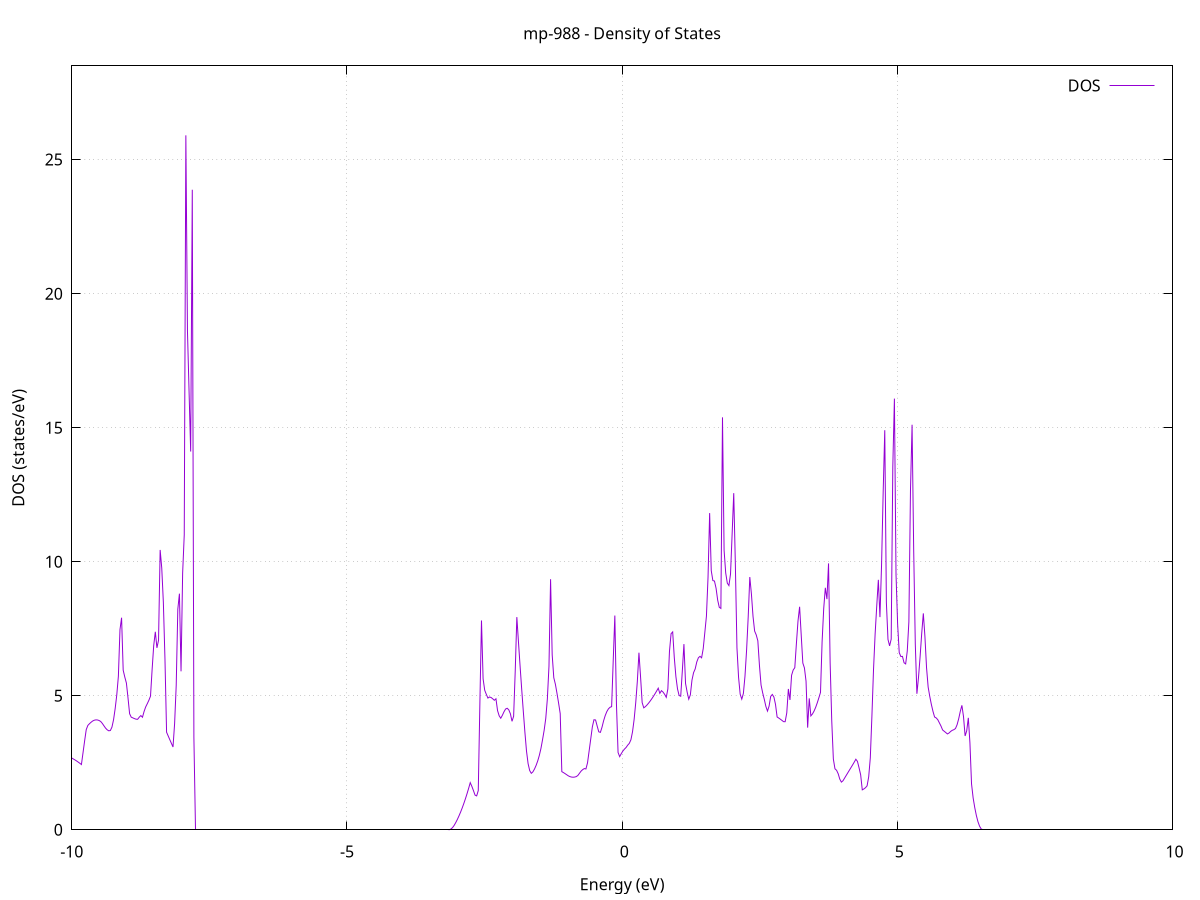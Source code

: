 set title 'mp-988 - Density of States'
set xlabel 'Energy (eV)'
set ylabel 'DOS (states/eV)'
set grid
set xrange [-10:10]
set yrange [0:28.497]
set xzeroaxis lt -1
set terminal png size 800,600
set output 'mp-988_dos_gnuplot.png'
plot '-' using 1:2 with lines title 'DOS'
-14.175000 0.000000
-14.145800 0.000000
-14.116600 0.000000
-14.087500 0.000000
-14.058300 0.000000
-14.029100 0.000000
-13.999900 0.000000
-13.970700 0.000000
-13.941500 0.000000
-13.912300 0.000000
-13.883100 0.000000
-13.853900 0.000000
-13.824700 0.000000
-13.795500 0.000000
-13.766300 0.000000
-13.737100 0.000000
-13.707900 0.000000
-13.678700 0.000000
-13.649500 0.000000
-13.620300 0.000000
-13.591200 0.000000
-13.562000 0.000000
-13.532800 0.000000
-13.503600 0.000000
-13.474400 0.000000
-13.445200 0.000000
-13.416000 0.000000
-13.386800 0.000000
-13.357600 0.000000
-13.328400 0.000000
-13.299200 0.000000
-13.270000 0.000000
-13.240800 0.000000
-13.211600 0.000000
-13.182400 0.000000
-13.153200 0.000000
-13.124000 0.000000
-13.094900 0.000000
-13.065700 0.000000
-13.036500 0.000000
-13.007300 0.000000
-12.978100 0.000000
-12.948900 0.000000
-12.919700 0.000000
-12.890500 0.000000
-12.861300 0.000000
-12.832100 0.000000
-12.802900 0.000000
-12.773700 0.000000
-12.744500 0.000000
-12.715300 0.000000
-12.686100 0.000000
-12.656900 0.000000
-12.627700 0.000000
-12.598600 0.000000
-12.569400 0.000000
-12.540200 0.000000
-12.511000 0.000000
-12.481800 0.000000
-12.452600 0.000000
-12.423400 0.000000
-12.394200 0.000000
-12.365000 0.000000
-12.335800 0.000000
-12.306600 0.000000
-12.277400 0.000000
-12.248200 0.000000
-12.219000 0.000000
-12.189800 0.000000
-12.160600 0.000000
-12.131400 0.000000
-12.102300 0.000000
-12.073100 0.000000
-12.043900 0.000000
-12.014700 0.000000
-11.985500 0.000000
-11.956300 0.000000
-11.927100 0.000000
-11.897900 0.000000
-11.868700 0.000000
-11.839500 0.000000
-11.810300 0.000000
-11.781100 0.000000
-11.751900 0.000000
-11.722700 0.000000
-11.693500 0.000000
-11.664300 0.000000
-11.635100 0.000000
-11.606000 0.000000
-11.576800 0.000000
-11.547600 0.000000
-11.518400 0.000100
-11.489200 0.021400
-11.460000 0.078700
-11.430800 0.172000
-11.401600 0.301200
-11.372400 0.454100
-11.343200 0.620100
-11.314000 0.799100
-11.284800 0.997700
-11.255600 1.208600
-11.226400 1.370400
-11.197200 1.483000
-11.168000 1.542100
-11.138800 1.556000
-11.109700 1.560900
-11.080500 1.556800
-11.051300 1.543500
-11.022100 1.518100
-10.992900 1.478900
-10.963700 1.425900
-10.934500 1.359100
-10.905300 1.278600
-10.876100 1.195100
-10.846900 1.170400
-10.817700 1.218500
-10.788500 1.338000
-10.759300 1.514500
-10.730100 1.715900
-10.700900 1.942400
-10.671700 2.206600
-10.642500 2.510600
-10.613400 2.754800
-10.584200 2.704800
-10.555000 2.621400
-10.525800 2.503400
-10.496600 2.468700
-10.467400 2.571000
-10.438200 2.675900
-10.409000 2.776500
-10.379800 2.872500
-10.350600 2.963800
-10.321400 3.050400
-10.292200 3.129500
-10.263000 3.202900
-10.233800 3.274400
-10.204600 3.514100
-10.175400 3.673200
-10.146200 3.716400
-10.117100 3.602300
-10.087900 3.253000
-10.058700 2.968600
-10.029500 2.776700
-10.000300 2.677200
-9.971100 2.640700
-9.941900 2.605000
-9.912700 2.566400
-9.883500 2.525000
-9.854300 2.480700
-9.825100 2.433500
-9.795900 2.874700
-9.766700 3.317200
-9.737500 3.736100
-9.708300 3.892500
-9.679100 3.955800
-9.649900 4.011300
-9.620800 4.057400
-9.591600 4.087000
-9.562400 4.100000
-9.533200 4.096500
-9.504000 4.076400
-9.474800 4.039800
-9.445600 3.968600
-9.416400 3.880400
-9.387200 3.795000
-9.358000 3.731100
-9.328800 3.692000
-9.299600 3.701700
-9.270400 3.829000
-9.241200 4.105000
-9.212000 4.519800
-9.182800 5.028900
-9.153600 5.724300
-9.124500 7.468200
-9.095300 7.911000
-9.066100 5.954100
-9.036900 5.696300
-9.007700 5.472700
-8.978500 4.915900
-8.949300 4.328700
-8.920100 4.201300
-8.890900 4.174300
-8.861700 4.147200
-8.832500 4.125500
-8.803300 4.121800
-8.774100 4.201200
-8.744900 4.260300
-8.715700 4.198300
-8.686500 4.412700
-8.657300 4.582600
-8.628200 4.703900
-8.599000 4.832700
-8.569800 4.985500
-8.540600 5.974400
-8.511400 6.876600
-8.482200 7.385200
-8.453000 6.785900
-8.423800 7.069600
-8.394600 10.439400
-8.365400 9.762800
-8.336200 8.482000
-8.307000 6.366000
-8.277800 3.639900
-8.248600 3.500500
-8.219400 3.362000
-8.190200 3.224500
-8.161000 3.087900
-8.131900 3.957500
-8.102700 5.386900
-8.073500 8.231300
-8.044300 8.808200
-8.015100 5.911500
-7.985900 9.575600
-7.956700 11.000600
-7.927500 25.906400
-7.898300 18.607200
-7.869100 16.346000
-7.839900 14.110400
-7.810700 23.877300
-7.781500 3.450900
-7.752300 0.000000
-7.723100 0.000000
-7.693900 0.000000
-7.664700 0.000000
-7.635600 0.000000
-7.606400 0.000000
-7.577200 0.000000
-7.548000 0.000000
-7.518800 0.000000
-7.489600 0.000000
-7.460400 0.000000
-7.431200 0.000000
-7.402000 0.000000
-7.372800 0.000000
-7.343600 0.000000
-7.314400 0.000000
-7.285200 0.000000
-7.256000 0.000000
-7.226800 0.000000
-7.197600 0.000000
-7.168400 0.000000
-7.139300 0.000000
-7.110100 0.000000
-7.080900 0.000000
-7.051700 0.000000
-7.022500 0.000000
-6.993300 0.000000
-6.964100 0.000000
-6.934900 0.000000
-6.905700 0.000000
-6.876500 0.000000
-6.847300 0.000000
-6.818100 0.000000
-6.788900 0.000000
-6.759700 0.000000
-6.730500 0.000000
-6.701300 0.000000
-6.672100 0.000000
-6.643000 0.000000
-6.613800 0.000000
-6.584600 0.000000
-6.555400 0.000000
-6.526200 0.000000
-6.497000 0.000000
-6.467800 0.000000
-6.438600 0.000000
-6.409400 0.000000
-6.380200 0.000000
-6.351000 0.000000
-6.321800 0.000000
-6.292600 0.000000
-6.263400 0.000000
-6.234200 0.000000
-6.205000 0.000000
-6.175800 0.000000
-6.146700 0.000000
-6.117500 0.000000
-6.088300 0.000000
-6.059100 0.000000
-6.029900 0.000000
-6.000700 0.000000
-5.971500 0.000000
-5.942300 0.000000
-5.913100 0.000000
-5.883900 0.000000
-5.854700 0.000000
-5.825500 0.000000
-5.796300 0.000000
-5.767100 0.000000
-5.737900 0.000000
-5.708700 0.000000
-5.679500 0.000000
-5.650400 0.000000
-5.621200 0.000000
-5.592000 0.000000
-5.562800 0.000000
-5.533600 0.000000
-5.504400 0.000000
-5.475200 0.000000
-5.446000 0.000000
-5.416800 0.000000
-5.387600 0.000000
-5.358400 0.000000
-5.329200 0.000000
-5.300000 0.000000
-5.270800 0.000000
-5.241600 0.000000
-5.212400 0.000000
-5.183200 0.000000
-5.154100 0.000000
-5.124900 0.000000
-5.095700 0.000000
-5.066500 0.000000
-5.037300 0.000000
-5.008100 0.000000
-4.978900 0.000000
-4.949700 0.000000
-4.920500 0.000000
-4.891300 0.000000
-4.862100 0.000000
-4.832900 0.000000
-4.803700 0.000000
-4.774500 0.000000
-4.745300 0.000000
-4.716100 0.000000
-4.686900 0.000000
-4.657800 0.000000
-4.628600 0.000000
-4.599400 0.000000
-4.570200 0.000000
-4.541000 0.000000
-4.511800 0.000000
-4.482600 0.000000
-4.453400 0.000000
-4.424200 0.000000
-4.395000 0.000000
-4.365800 0.000000
-4.336600 0.000000
-4.307400 0.000000
-4.278200 0.000000
-4.249000 0.000000
-4.219800 0.000000
-4.190600 0.000000
-4.161500 0.000000
-4.132300 0.000000
-4.103100 0.000000
-4.073900 0.000000
-4.044700 0.000000
-4.015500 0.000000
-3.986300 0.000000
-3.957100 0.000000
-3.927900 0.000000
-3.898700 0.000000
-3.869500 0.000000
-3.840300 0.000000
-3.811100 0.000000
-3.781900 0.000000
-3.752700 0.000000
-3.723500 0.000000
-3.694300 0.000000
-3.665200 0.000000
-3.636000 0.000000
-3.606800 0.000000
-3.577600 0.000000
-3.548400 0.000000
-3.519200 0.000000
-3.490000 0.000000
-3.460800 0.000000
-3.431600 0.000000
-3.402400 0.000000
-3.373200 0.000000
-3.344000 0.000000
-3.314800 0.000000
-3.285600 0.000000
-3.256400 0.000000
-3.227200 0.000000
-3.198000 0.000000
-3.168900 0.000000
-3.139700 0.002400
-3.110500 0.028100
-3.081300 0.082100
-3.052100 0.164500
-3.022900 0.270500
-2.993700 0.388800
-2.964500 0.518900
-2.935300 0.660600
-2.906100 0.814200
-2.876900 0.979400
-2.847700 1.156500
-2.818500 1.345200
-2.789300 1.545800
-2.760100 1.758000
-2.730900 1.620900
-2.701700 1.460900
-2.672600 1.292300
-2.643400 1.263900
-2.614200 1.463600
-2.585000 4.711700
-2.555800 7.807500
-2.526600 5.635200
-2.497400 5.206900
-2.468200 5.052800
-2.439000 4.913900
-2.409800 4.953500
-2.380600 4.933800
-2.351400 4.885500
-2.322200 4.831100
-2.293000 4.886400
-2.263800 4.445700
-2.234600 4.252300
-2.205400 4.160700
-2.176300 4.270800
-2.147100 4.400700
-2.117900 4.505000
-2.088700 4.533100
-2.059500 4.473600
-2.030300 4.326600
-2.001100 4.046500
-1.971900 4.232900
-1.942700 5.918900
-1.913500 7.934100
-1.884300 7.018500
-1.855100 6.125600
-1.825900 5.264000
-1.796700 4.439700
-1.767500 3.652700
-1.738300 2.944500
-1.709100 2.469800
-1.680000 2.209000
-1.650800 2.106000
-1.621600 2.160700
-1.592400 2.266500
-1.563200 2.402400
-1.534000 2.568600
-1.504800 2.774800
-1.475600 3.031800
-1.446400 3.358800
-1.417200 3.710900
-1.388000 4.152400
-1.358800 4.884400
-1.329600 6.099100
-1.300400 9.347000
-1.271200 6.529000
-1.242000 5.672100
-1.212800 5.427700
-1.183700 5.087400
-1.154500 4.723100
-1.125300 4.333500
-1.096100 2.168700
-1.066900 2.133900
-1.037700 2.095700
-1.008500 2.054300
-0.979300 2.013600
-0.950100 1.984100
-0.920900 1.966500
-0.891700 1.960600
-0.862500 1.966500
-0.833300 1.983400
-0.804100 2.027300
-0.774900 2.109200
-0.745700 2.189000
-0.716500 2.244400
-0.687400 2.283500
-0.658200 2.269000
-0.629000 2.497700
-0.599800 2.941700
-0.570600 3.388500
-0.541400 3.838200
-0.512200 4.104800
-0.483000 4.095500
-0.453800 3.869200
-0.424600 3.654100
-0.395400 3.633700
-0.366200 3.823500
-0.337000 4.064300
-0.307800 4.259100
-0.278600 4.407700
-0.249400 4.510300
-0.220200 4.569200
-0.191100 4.593200
-0.161900 6.322600
-0.132700 7.992700
-0.103500 4.692000
-0.074300 2.884400
-0.045100 2.729000
-0.015900 2.839800
0.013300 2.936400
0.042500 3.010400
0.071700 3.070300
0.100900 3.156500
0.130100 3.224000
0.159300 3.356600
0.188500 3.653800
0.217700 4.115600
0.246900 4.741900
0.276100 5.540800
0.305200 6.606700
0.334400 5.710900
0.363600 4.745700
0.392800 4.548900
0.422000 4.593200
0.451200 4.654200
0.480400 4.724100
0.509600 4.802800
0.538800 4.888000
0.568000 4.978400
0.597200 5.074100
0.626400 5.175100
0.655600 5.282300
0.684800 5.089400
0.714000 5.189900
0.743200 5.136300
0.772400 5.051900
0.801500 4.940300
0.830700 5.252100
0.859900 6.654000
0.889100 7.315500
0.918300 7.381300
0.947500 6.423400
0.976700 5.715100
1.005900 5.256200
1.035100 5.008700
1.064300 4.982200
1.093500 5.927100
1.122700 6.925900
1.151900 5.459600
1.181100 5.134000
1.210300 4.872200
1.239500 5.035200
1.268700 5.581300
1.297800 5.861200
1.327000 5.999800
1.356200 6.261200
1.385400 6.417600
1.414600 6.470000
1.443800 6.415200
1.473000 6.754900
1.502200 7.356000
1.531400 7.968100
1.560600 9.421000
1.589800 11.813400
1.619000 9.668800
1.648200 9.296800
1.677400 9.278900
1.706600 9.010100
1.735800 8.566700
1.765000 8.298500
1.794100 8.257800
1.823300 15.384800
1.852500 10.424200
1.881700 9.580800
1.910900 9.201200
1.940100 9.109800
1.969300 9.542900
1.998500 11.033000
2.027700 12.558600
2.056900 9.922500
2.086100 6.790000
2.115300 5.689900
2.144500 5.059300
2.173700 4.873300
2.202900 5.086300
2.232100 5.731100
2.261300 6.706500
2.290400 7.935300
2.319600 9.427900
2.348800 8.798400
2.378000 7.961700
2.407200 7.412900
2.436400 7.269200
2.465600 7.050500
2.494800 6.130200
2.524000 5.400200
2.553200 5.109900
2.582400 4.869000
2.611600 4.600600
2.640800 4.427500
2.670000 4.613200
2.699200 4.976900
2.728400 5.048000
2.757600 4.951000
2.786700 4.674400
2.815900 4.207900
2.845100 4.168400
2.874300 4.126100
2.903500 4.081000
2.932700 4.033100
2.961900 4.030900
2.991100 4.359400
3.020300 5.253100
3.049500 4.842300
3.078700 5.764000
3.107900 5.959000
3.137100 6.046100
3.166300 6.950000
3.195500 7.794000
3.224700 8.318500
3.253900 7.260200
3.283000 6.219600
3.312200 6.036800
3.341400 5.543800
3.370600 3.809100
3.399800 4.902200
3.429000 4.248200
3.458200 4.320900
3.487400 4.429100
3.516600 4.568800
3.545800 4.738200
3.575000 4.927200
3.604200 5.125200
3.633400 7.023900
3.662600 8.254100
3.691800 9.026400
3.721000 8.604900
3.750200 9.937500
3.779300 6.228500
3.808500 4.060700
3.837700 2.638600
3.866900 2.275100
3.896100 2.219600
3.925300 2.091300
3.954500 1.890100
3.983700 1.778100
4.012900 1.828900
4.042100 1.928300
4.071300 2.027500
4.100500 2.126400
4.129700 2.225200
4.158900 2.323800
4.188100 2.422200
4.217300 2.524000
4.246500 2.631400
4.275600 2.550100
4.304800 2.310800
4.334000 2.048400
4.363200 1.489000
4.392400 1.523400
4.421600 1.569600
4.450800 1.639400
4.480000 1.978500
4.509200 2.684000
4.538400 4.250100
4.567600 5.981600
4.596800 7.307500
4.626000 8.345800
4.655200 9.323800
4.684400 7.932700
4.713600 9.876600
4.742800 12.578500
4.771900 14.905400
4.801100 8.479700
4.830300 7.101800
4.859500 6.860300
4.888700 7.111900
4.917900 13.536200
4.947100 16.085500
4.976300 9.525800
5.005500 7.672500
5.034700 6.608900
5.063900 6.463000
5.093100 6.468600
5.122300 6.229800
5.151500 6.187100
5.180700 6.667300
5.209900 7.755800
5.239100 12.673300
5.268200 15.108500
5.297400 10.436100
5.326600 6.926500
5.355800 5.073800
5.385000 5.687200
5.414200 6.462900
5.443400 7.331200
5.472600 8.073400
5.501800 7.201600
5.531000 6.046400
5.560200 5.323900
5.589400 4.976300
5.618600 4.674500
5.647800 4.418100
5.677000 4.207300
5.706200 4.173100
5.735400 4.105400
5.764500 3.987200
5.793700 3.868700
5.822900 3.723500
5.852100 3.674600
5.881300 3.625400
5.910500 3.575500
5.939700 3.610100
5.968900 3.668400
5.998100 3.709700
6.027300 3.734000
6.056500 3.775900
6.085700 3.917300
6.114900 4.139700
6.144100 4.417100
6.173300 4.642100
6.202500 4.223900
6.231700 3.499700
6.260800 3.689700
6.290000 4.175900
6.319200 3.245200
6.348400 1.712100
6.377600 1.188800
6.406800 0.829200
6.436000 0.533500
6.465200 0.301700
6.494400 0.133600
6.523600 0.030200
6.552800 0.000000
6.582000 0.000000
6.611200 0.000000
6.640400 0.000000
6.669600 0.000000
6.698800 0.000000
6.728000 0.000000
6.757100 0.000000
6.786300 0.000000
6.815500 0.000000
6.844700 0.000000
6.873900 0.000000
6.903100 0.000000
6.932300 0.000000
6.961500 0.000000
6.990700 0.000000
7.019900 0.000000
7.049100 0.000000
7.078300 0.000000
7.107500 0.000000
7.136700 0.000000
7.165900 0.000000
7.195100 0.000000
7.224300 0.000000
7.253400 0.000000
7.282600 0.000000
7.311800 0.000000
7.341000 0.000000
7.370200 0.000000
7.399400 0.000000
7.428600 0.000000
7.457800 0.000000
7.487000 0.000000
7.516200 0.000000
7.545400 0.000000
7.574600 0.000000
7.603800 0.000000
7.633000 0.000000
7.662200 0.000000
7.691400 0.000000
7.720600 0.000000
7.749700 0.000000
7.778900 0.000000
7.808100 0.000000
7.837300 0.000000
7.866500 0.000000
7.895700 0.000000
7.924900 0.000000
7.954100 0.000000
7.983300 0.000000
8.012500 0.000000
8.041700 0.000000
8.070900 0.000000
8.100100 0.000000
8.129300 0.000000
8.158500 0.000000
8.187700 0.000000
8.216900 0.000000
8.246000 0.000000
8.275200 0.000000
8.304400 0.000000
8.333600 0.000000
8.362800 0.000000
8.392000 0.000000
8.421200 0.000000
8.450400 0.000000
8.479600 0.000000
8.508800 0.000000
8.538000 0.000000
8.567200 0.000000
8.596400 0.000000
8.625600 0.000000
8.654800 0.000000
8.684000 0.000000
8.713200 0.000000
8.742300 0.000000
8.771500 0.000000
8.800700 0.000000
8.829900 0.000000
8.859100 0.000000
8.888300 0.000000
8.917500 0.000000
8.946700 0.000000
8.975900 0.000000
9.005100 0.000000
9.034300 0.000000
9.063500 0.000000
9.092700 0.000000
9.121900 0.000000
9.151100 0.000000
9.180300 0.000000
9.209500 0.000000
9.238600 0.000000
9.267800 0.000000
9.297000 0.000000
9.326200 0.000000
9.355400 0.000000
9.384600 0.000000
9.413800 0.000000
9.443000 0.000000
9.472200 0.000000
9.501400 0.000000
9.530600 0.000000
9.559800 0.000000
9.589000 0.000000
9.618200 0.000000
9.647400 0.000000
9.676600 0.000000
9.705800 0.000000
9.734900 0.000000
9.764100 0.000000
9.793300 0.000000
9.822500 0.000000
9.851700 0.000000
9.880900 0.000000
9.910100 0.000000
9.939300 0.000000
9.968500 0.000000
9.997700 0.000000
10.026900 0.000000
10.056100 0.000000
10.085300 0.000000
10.114500 0.000000
10.143700 0.000000
10.172900 0.000000
10.202100 0.000000
10.231200 0.000000
10.260400 0.000000
10.289600 0.000000
10.318800 0.000000
10.348000 0.000000
10.377200 0.000000
10.406400 0.000000
10.435600 0.000000
10.464800 0.000000
10.494000 0.000000
10.523200 0.000000
10.552400 0.000000
10.581600 0.000000
10.610800 0.000000
10.640000 0.000000
10.669200 0.000000
10.698400 0.000000
10.727500 0.000000
10.756700 0.000000
10.785900 0.000000
10.815100 0.000300
10.844300 0.005500
10.873500 0.017500
10.902700 0.036300
10.931900 0.061900
10.961100 0.094300
10.990300 0.133400
11.019500 0.179300
11.048700 0.306200
11.077900 0.482200
11.107100 0.604700
11.136300 0.673600
11.165500 1.063600
11.194700 1.187600
11.223800 6.487200
11.253000 3.967200
11.282200 4.099600
11.311400 4.175400
11.340600 4.297200
11.369800 4.706700
11.399000 4.881100
11.428200 4.843800
11.457400 4.783900
11.486600 4.711800
11.515800 4.690000
11.545000 4.729200
11.574200 5.139100
11.603400 5.177400
11.632600 5.508500
11.661800 5.685400
11.691000 5.790300
11.720100 5.941000
11.749300 6.139400
11.778500 6.323700
11.807700 7.893500
11.836900 8.760400
11.866100 9.107300
11.895300 8.736600
11.924500 7.749200
11.953700 7.450300
11.982900 7.220700
12.012100 7.623100
12.041300 7.216400
12.070500 7.022000
12.099700 6.920600
12.128900 6.913400
12.158100 7.013000
12.187300 7.071300
12.216400 6.673600
12.245600 6.155600
12.274800 5.771700
12.304000 5.411200
12.333200 5.090700
12.362400 4.875900
12.391600 4.749700
12.420800 4.699300
12.450000 4.712900
12.479200 4.547600
12.508400 4.582000
12.537600 4.572800
12.566800 4.530000
12.596000 4.423500
12.625200 4.407100
12.654400 4.737500
12.683600 5.354200
12.712700 6.782300
12.741900 7.704900
12.771100 7.798700
12.800300 7.842500
12.829500 7.867300
12.858700 7.340100
12.887900 5.386700
12.917100 4.880700
12.946300 4.843700
12.975500 5.417900
13.004700 6.021400
13.033900 6.531600
13.063100 6.819900
13.092300 5.854900
13.121500 5.592900
13.150700 5.346100
13.179900 5.106800
13.209000 5.005500
13.238200 4.967400
13.267400 4.995700
13.296600 5.091800
13.325800 5.256000
13.355000 5.300400
13.384200 5.459300
13.413400 5.847700
13.442600 6.431100
13.471800 7.270900
13.501000 8.141000
13.530200 8.464000
13.559400 8.546400
13.588600 8.440800
13.617800 8.098500
13.647000 8.181700
13.676200 8.823100
13.705300 8.866900
13.734500 6.846700
13.763700 6.511800
13.792900 6.557900
13.822100 6.540000
13.851300 6.466000
13.880500 8.220300
13.909700 9.193700
13.938900 6.863000
13.968100 6.347700
13.997300 6.446000
14.026500 7.114200
14.055700 7.972800
14.084900 9.085300
14.114100 8.932200
14.143300 7.502500
14.172500 6.288400
14.201600 5.388400
14.230800 4.802400
14.260000 4.588600
14.289200 4.490400
14.318400 4.669200
14.347600 18.215500
14.376800 11.979300
14.406000 8.743300
14.435200 5.256700
14.464400 4.300200
14.493600 4.655400
14.522800 4.848400
14.552000 5.018400
14.581200 5.165400
14.610400 5.288900
14.639600 5.757600
14.668800 7.233100
14.697900 7.465800
14.727100 7.564900
14.756300 6.372800
14.785500 5.389700
14.814700 4.687200
14.843900 4.154600
14.873100 3.504000
14.902300 2.792200
14.931500 2.106500
14.960700 1.329100
14.989900 1.391000
15.019100 2.632100
15.048300 3.385600
15.077500 4.110700
15.106700 5.537600
15.135900 5.529600
15.165100 5.523000
15.194200 5.510900
15.223400 5.140000
15.252600 5.104400
15.281800 5.070900
15.311000 5.084500
15.340200 5.350500
15.369400 5.628900
15.398600 6.318500
15.427800 6.981200
15.457000 7.401700
15.486200 7.387000
15.515400 7.673000
15.544600 8.361200
15.573800 9.551400
15.603000 13.639300
15.632200 8.416800
15.661300 7.950600
15.690500 8.486400
15.719700 9.881300
15.748900 8.841800
15.778100 8.416300
15.807300 7.750700
15.836500 9.159800
15.865700 9.137400
15.894900 8.544800
15.924100 6.406400
15.953300 6.927900
15.982500 8.272300
16.011700 9.549000
16.040900 9.166100
16.070100 9.813800
16.099300 9.629900
16.128500 9.143100
16.157600 8.849100
16.186800 8.921400
16.216000 11.931400
16.245200 11.076100
16.274400 8.105600
16.303600 6.897600
16.332800 6.143000
16.362000 5.809800
16.391200 5.910200
16.420400 5.777500
16.449600 5.565800
16.478800 5.359000
16.508000 5.511000
16.537200 5.636300
16.566400 5.786500
16.595600 5.970200
16.624800 6.187300
16.653900 6.426500
16.683100 6.228300
16.712300 6.280800
16.741500 6.616500
16.770700 7.233500
16.799900 9.411000
16.829100 7.334900
16.858300 6.913300
16.887500 2.897900
16.916700 2.928000
16.945900 4.706800
16.975100 4.916900
17.004300 5.334100
17.033500 5.779600
17.062700 8.797500
17.091900 12.339800
17.121100 4.296500
17.150200 4.564400
17.179400 4.554500
17.208600 4.757100
17.237800 4.765900
17.267000 4.915500
17.296200 5.179500
17.325400 5.171100
17.354600 5.169400
17.383800 5.174500
17.413000 5.328900
17.442200 5.435100
17.471400 5.392300
17.500600 5.097700
17.529800 4.373000
17.559000 6.254300
17.588200 7.287400
17.617400 7.992500
17.646500 8.221200
17.675700 8.388200
17.704900 8.226500
17.734100 8.060500
17.763300 8.133100
17.792500 8.314500
17.821700 8.743500
17.850900 9.247600
17.880100 9.576500
17.909300 9.987100
17.938500 10.708700
17.967700 10.234900
17.996900 7.609300
18.026100 5.829100
18.055300 5.329900
18.084500 6.759400
18.113700 7.210900
18.142800 6.905800
18.172000 6.834500
18.201200 6.868100
18.230400 6.949700
18.259600 6.672000
18.288800 6.509600
18.318000 6.988000
18.347200 7.557300
18.376400 8.285200
18.405600 8.804200
18.434800 6.531700
18.464000 6.334200
18.493200 6.953800
18.522400 7.997400
18.551600 8.662200
18.580800 7.988200
18.610000 6.971200
18.639100 6.133500
18.668300 5.456600
18.697500 5.061100
18.726700 4.587300
18.755900 4.108900
18.785100 3.695200
18.814300 3.569900
18.843500 4.823000
18.872700 6.002000
18.901900 6.941800
18.931100 7.548900
18.960300 8.847500
18.989500 8.602400
19.018700 7.788800
19.047900 6.830200
19.077100 5.876300
19.106300 4.920600
19.135400 4.359400
19.164600 4.208700
19.193800 4.544300
19.223000 5.048200
19.252200 4.604900
19.281400 3.909700
19.310600 3.609000
19.339800 4.282400
19.369000 4.722700
19.398200 4.817500
19.427400 4.479400
19.456600 4.017200
19.485800 3.533300
19.515000 3.192600
19.544200 3.103600
19.573400 3.094500
19.602600 3.244300
19.631700 3.331000
19.660900 3.548600
19.690100 3.749300
19.719300 3.875800
19.748500 3.961700
19.777700 4.008300
19.806900 3.762700
19.836100 3.554800
19.865300 3.341700
19.894500 3.183800
19.923700 3.105800
19.952900 3.363000
19.982100 3.912900
20.011300 4.546000
20.040500 5.204700
20.069700 5.846300
20.098900 6.466200
20.128000 6.676200
20.157200 6.220300
20.186400 5.829200
20.215600 6.213100
20.244800 5.933400
20.274000 5.611000
20.303200 5.397500
20.332400 5.299100
20.361600 5.212400
20.390800 5.101600
20.420000 4.967700
20.449200 4.846700
20.478400 4.930800
20.507600 5.211100
20.536800 5.026900
20.566000 4.854000
20.595200 4.720200
20.624300 4.983500
20.653500 5.962300
20.682700 6.519600
20.711900 7.002500
20.741100 7.901400
20.770300 8.514800
20.799500 8.464200
20.828700 8.144600
20.857900 7.347500
20.887100 6.713900
20.916300 6.971800
20.945500 6.586600
20.974700 6.109700
21.003900 5.633000
21.033100 5.367300
21.062300 5.174000
21.091500 5.016300
21.120600 4.892800
21.149800 4.797400
21.179000 5.026500
21.208200 5.392900
21.237400 5.708400
21.266600 5.861800
21.295800 6.348500
21.325000 11.545100
21.354200 7.195900
21.383400 3.666700
21.412600 3.901900
21.441800 4.859900
21.471000 5.775700
21.500200 6.584100
21.529400 7.123600
21.558600 7.632300
21.587800 8.213000
21.616900 8.821000
21.646100 8.382400
21.675300 9.583600
21.704500 6.476300
21.733700 4.541500
21.762900 4.078300
21.792100 3.815900
21.821300 3.930700
21.850500 4.169100
21.879700 4.336700
21.908900 4.262700
21.938100 4.117000
21.967300 4.028200
21.996500 4.013300
22.025700 4.131500
22.054900 4.355000
22.084100 4.570500
22.113200 4.773000
22.142400 5.068000
22.171600 7.365600
22.200800 7.112400
22.230000 6.989200
22.259200 7.184200
22.288400 6.879400
22.317600 6.297100
22.346800 5.767400
22.376000 5.506900
22.405200 5.755100
22.434400 5.623600
22.463600 5.608600
22.492800 5.704300
22.522000 5.900600
22.551200 6.249500
22.580400 6.496100
22.609500 7.011200
22.638700 7.799500
22.667900 4.678700
22.697100 7.318300
22.726300 7.483500
22.755500 7.498400
22.784700 7.764500
22.813900 10.621900
22.843100 11.807800
22.872300 8.131600
22.901500 5.451100
22.930700 3.930900
22.959900 3.214300
22.989100 2.778600
23.018300 2.591000
23.047500 2.449200
23.076700 2.321400
23.105800 2.213900
23.135000 2.127100
23.164200 2.060900
23.193400 2.015300
23.222600 2.045900
23.251800 3.260400
23.281000 4.566000
23.310200 5.480200
23.339400 5.298400
23.368600 5.231500
23.397800 5.302400
23.427000 5.419900
23.456200 5.294200
23.485400 5.221800
23.514600 5.398000
23.543800 5.580300
23.573000 7.965800
23.602100 9.527800
23.631300 15.587900
23.660500 9.473000
23.689700 8.532600
23.718900 7.628500
23.748100 6.596600
23.777300 5.771000
23.806500 5.051700
23.835700 4.451800
23.864900 4.202300
23.894100 4.025900
23.923300 3.935000
23.952500 3.929500
23.981700 4.001100
24.010900 3.895300
24.040100 4.044700
24.069300 4.184700
24.098400 4.314000
24.127600 4.435100
24.156800 4.608300
24.186000 4.902300
24.215200 5.455300
24.244400 5.778200
24.273600 5.797200
24.302800 5.824000
24.332000 5.877700
24.361200 6.088700
24.390400 6.806800
24.419600 7.254600
24.448800 6.028500
24.478000 4.856200
24.507200 5.056500
24.536400 5.356300
24.565600 5.599000
24.594700 4.243600
24.623900 4.468500
24.653100 4.633000
24.682300 4.746500
24.711500 4.831300
24.740700 4.722000
24.769900 3.532200
24.799100 4.946500
24.828300 6.495500
24.857500 6.269500
24.886700 5.959500
24.915900 5.597100
24.945100 5.179300
24.974300 4.704500
25.003500 4.178600
25.032700 3.801800
25.061900 3.609800
25.091000 3.104300
25.120200 2.952100
25.149400 3.067400
25.178600 4.817800
25.207800 4.312400
25.237000 3.135900
25.266200 3.049400
25.295400 2.975000
25.324600 2.912900
25.353800 2.862800
25.383000 2.824900
25.412200 2.799200
25.441400 2.782400
25.470600 2.700700
25.499800 2.334300
25.529000 1.982300
25.558200 1.660900
25.587300 1.453400
25.616500 1.419700
25.645700 1.391500
25.674900 1.376600
25.704100 2.570900
25.733300 2.883800
25.762500 3.148300
25.791700 3.397100
25.820900 3.621600
25.850100 3.818100
25.879300 4.242500
25.908500 4.686000
25.937700 5.064800
25.966900 5.378900
25.996100 5.628200
26.025300 5.016000
26.054500 4.656200
26.083600 4.676100
26.112800 5.082000
26.142000 6.092600
26.171200 11.354400
26.200400 11.270100
26.229600 7.895900
26.258800 7.232500
26.288000 6.780500
26.317200 6.323000
26.346400 5.839000
26.375600 5.343600
26.404800 4.856200
26.434000 4.405600
26.463200 4.262400
26.492400 4.097500
26.521600 4.087600
26.550800 4.395800
26.579900 4.757400
26.609100 5.076200
26.638300 5.421100
26.667500 5.788600
26.696700 6.184600
26.725900 6.523700
26.755100 6.730800
26.784300 7.198200
26.813500 6.739400
26.842700 7.082700
26.871900 7.311500
26.901100 7.522900
26.930300 7.789600
26.959500 10.339000
26.988700 5.725900
27.017900 5.266100
27.047100 5.289200
27.076200 5.043800
27.105400 4.822500
27.134600 4.636100
27.163800 4.822100
27.193000 4.612400
27.222200 4.463700
27.251400 4.510000
27.280600 4.595100
27.309800 4.474500
27.339000 4.164500
27.368200 4.249300
27.397400 4.461800
27.426600 4.689100
27.455800 4.931200
27.485000 4.945100
27.514200 5.115300
27.543400 4.718600
27.572500 4.918900
27.601700 5.147000
27.630900 8.392600
27.660100 7.706500
27.689300 6.946800
27.718500 5.656600
27.747700 4.294500
27.776900 3.435100
27.806100 3.100400
27.835300 2.908300
27.864500 2.825300
27.893700 2.842100
27.922900 2.935800
27.952100 3.107100
27.981300 3.355800
28.010500 3.907100
28.039700 5.193000
28.068800 7.519600
28.098000 7.923700
28.127200 5.768000
28.156400 4.958800
28.185600 4.624100
28.214800 4.678300
28.244000 6.045700
28.273200 7.154100
28.302400 7.767200
28.331600 7.883700
28.360800 7.898900
28.390000 7.721500
28.419200 7.531300
28.448400 7.328200
28.477600 7.112200
28.506800 5.535500
28.536000 5.465800
28.565100 5.824300
28.594300 7.242100
28.623500 7.974400
28.652700 7.503800
28.681900 5.041300
28.711100 4.744100
28.740300 4.674100
28.769500 4.820800
28.798700 5.144800
28.827900 5.571400
28.857100 6.040200
28.886300 6.550600
28.915500 7.699800
28.944700 6.438000
28.973900 6.264800
29.003100 5.325300
29.032300 4.628500
29.061400 4.643200
29.090600 4.711000
29.119800 4.993400
29.149000 5.396900
29.178200 5.897200
29.207400 6.201200
29.236600 6.152200
29.265800 6.017100
29.295000 5.811100
29.324200 5.606600
29.353400 6.031800
29.382600 7.526400
29.411800 8.935600
29.441000 7.131900
29.470200 5.928100
29.499400 5.410600
29.528600 5.466900
29.557700 5.610100
29.586900 5.744300
29.616100 5.592300
29.645300 5.564000
29.674500 6.648900
29.703700 7.133700
29.732900 7.259600
29.762100 7.425300
29.791300 7.548000
29.820500 8.111300
29.849700 8.099800
29.878900 8.164600
29.908100 5.844600
29.937300 6.385000
29.966500 6.940700
29.995700 7.318000
30.024900 7.542400
30.054000 8.069800
30.083200 8.526200
30.112400 8.535900
30.141600 8.373100
30.170800 8.177600
30.200000 6.993700
30.229200 6.529400
30.258400 7.475100
30.287600 7.617700
30.316800 7.756300
30.346000 8.911700
30.375200 12.050300
30.404400 9.742500
30.433600 6.927600
30.462800 6.462900
30.492000 7.092800
30.521200 7.973600
30.550300 9.294500
30.579500 11.107000
30.608700 4.511000
30.637900 4.626700
30.667100 4.719900
30.696300 4.790500
30.725500 4.576800
30.754700 4.510400
30.783900 4.579300
30.813100 4.641300
30.842300 4.905500
30.871500 5.555300
30.900700 5.684400
30.929900 5.775500
30.959100 5.933100
30.988300 6.182400
31.017500 6.519900
31.046600 6.967100
31.075800 7.386000
31.105000 8.137800
31.134200 8.342700
31.163400 6.879600
31.192600 5.718500
31.221800 5.826300
31.251000 5.910600
31.280200 6.139900
31.309400 6.682900
31.338600 7.143000
31.367800 7.460600
31.397000 7.737800
31.426200 7.693900
31.455400 7.415200
31.484600 7.299800
31.513800 7.552700
31.542900 7.425000
31.572100 7.481000
31.601300 7.404700
31.630500 7.103200
31.659700 5.646900
31.688900 5.061300
31.718100 5.204800
31.747300 5.495900
31.776500 5.911300
31.805700 6.610200
31.834900 9.157900
31.864100 7.518100
31.893300 7.313600
31.922500 7.135000
31.951700 6.976600
31.980900 6.633800
32.010100 6.267600
32.039200 5.933700
32.068400 5.631400
32.097600 6.288800
32.126800 10.895700
32.156000 10.807500
32.185200 7.056600
32.214400 4.499000
32.243600 3.761000
32.272800 5.644600
32.302000 7.446900
32.331200 9.561800
32.360400 9.434300
32.389600 8.609600
32.418800 8.196100
32.448000 8.320200
32.477200 9.184600
32.506400 10.691400
32.535500 11.485600
32.564700 11.130200
32.593900 9.684300
32.623100 8.444600
32.652300 7.948000
32.681500 7.428300
32.710700 7.743800
32.739900 7.635600
32.769100 7.358600
32.798300 6.158500
32.827500 4.812700
32.856700 6.389400
32.885900 5.934700
32.915100 6.243800
32.944300 5.928200
32.973500 6.033500
33.002700 6.322000
33.031800 6.511800
33.061000 6.954200
33.090200 7.829700
33.119400 8.054300
33.148600 7.957400
33.177800 7.369500
33.207000 6.192600
33.236200 5.580000
33.265400 5.330700
33.294600 5.152400
33.323800 6.143000
33.353000 7.960000
33.382200 7.816200
33.411400 7.132100
33.440600 6.709300
33.469800 6.309200
33.499000 6.119300
33.528100 6.574900
33.557300 7.078100
33.586500 7.663000
33.615700 6.829100
33.644900 7.579000
33.674100 9.015500
33.703300 9.052200
33.732500 8.566400
33.761700 7.878000
33.790900 6.820200
33.820100 6.104400
33.849300 7.363400
33.878500 9.711300
33.907700 7.264500
33.936900 6.754900
33.966100 6.633200
33.995300 6.364900
34.024400 7.035100
34.053600 6.831900
34.082800 6.368300
34.112000 6.816900
34.141200 7.655200
34.170400 8.369600
34.199600 7.883000
34.228800 7.003600
34.258000 6.746400
34.287200 6.821900
34.316400 6.809800
34.345600 6.911100
34.374800 6.992300
34.404000 7.077200
34.433200 7.165700
34.462400 7.461500
34.491600 4.729100
34.520700 13.224100
34.549900 7.466200
34.579100 8.202900
34.608300 12.970400
34.637500 11.344800
34.666700 10.694500
34.695900 8.649000
34.725100 5.158100
34.754300 4.343400
34.783500 4.249500
34.812700 5.255200
34.841900 6.133700
34.871100 6.487200
34.900300 6.377600
34.929500 6.164700
34.958700 5.844500
34.987900 5.417000
35.017000 5.359200
35.046200 5.986800
35.075400 6.080900
35.104600 6.271900
35.133800 5.768200
35.163000 5.812300
35.192200 6.767200
35.221400 9.117300
35.250600 7.282100
35.279800 6.601600
35.309000 7.400600
35.338200 10.087400
35.367400 10.360000
35.396600 11.270500
35.425800 8.684700
35.455000 8.226200
35.484200 7.494300
35.513300 6.870500
35.542500 6.422700
35.571700 6.031100
35.600900 5.774000
35.630100 5.713100
35.659300 5.738300
35.688500 5.792400
35.717700 6.539100
35.746900 6.907400
35.776100 6.888100
35.805300 6.475200
35.834500 5.186000
35.863700 4.947400
35.892900 5.771600
35.922100 6.440500
35.951300 7.100800
35.980500 7.050800
36.009600 7.160100
36.038800 7.530400
36.068000 9.106100
36.097200 9.867300
36.126400 10.151900
36.155600 9.490100
36.184800 6.020100
36.214000 7.127100
36.243200 9.563200
36.272400 12.721500
36.301600 8.793000
36.330800 6.436100
36.360000 7.125800
36.389200 8.763500
36.418400 9.588400
36.447600 8.490800
36.476800 5.380800
36.505900 3.424100
36.535100 2.777200
36.564300 1.982100
36.593500 1.566000
36.622700 1.422300
36.651900 1.535700
36.681100 1.983800
36.710300 3.259100
36.739500 4.191200
36.768700 5.408800
36.797900 8.630500
36.827100 8.412300
36.856300 7.049600
36.885500 6.592900
36.914700 6.687600
36.943900 6.924000
36.973100 11.742700
37.002200 10.235600
37.031400 8.615600
37.060600 6.178500
37.089800 5.377000
37.119000 5.940900
37.148200 6.706900
37.177400 7.445900
37.206600 8.153800
37.235800 8.822400
37.265000 9.467200
37.294200 7.595700
37.323400 7.489900
37.352600 7.879100
37.381800 7.694100
37.411000 7.272800
37.440200 6.921600
37.469400 6.340200
37.498500 5.055700
37.527700 4.884600
37.556900 5.156900
37.586100 5.794000
37.615300 7.131100
37.644500 10.468800
37.673700 10.088700
37.702900 7.484500
37.732100 7.321700
37.761300 7.629400
37.790500 8.249700
37.819700 9.153800
37.848900 10.258300
37.878100 11.291300
37.907300 10.147700
37.936500 9.602200
37.965700 7.962300
37.994800 7.028800
38.024000 7.563200
38.053200 7.620600
38.082400 7.978600
38.111600 8.365300
38.140800 8.646900
38.170000 8.595800
38.199200 7.531100
38.228400 6.383400
38.257600 5.972300
38.286800 6.099200
38.316000 6.233400
38.345200 6.374800
38.374400 5.991500
38.403600 5.550800
38.432800 5.755600
38.462000 5.989700
38.491100 6.253900
38.520300 7.740300
38.549500 5.982700
38.578700 4.216800
38.607900 4.285500
38.637100 4.971200
38.666300 5.952000
38.695500 7.210400
38.724700 7.854000
38.753900 7.611100
38.783100 9.802800
38.812300 10.800700
38.841500 10.584500
38.870700 9.318800
38.899900 9.392000
38.929100 9.747100
38.958300 10.191100
38.987400 6.343800
39.016600 8.065800
39.045800 9.152100
39.075000 9.453600
39.104200 7.597800
39.133400 7.230200
39.162600 7.468300
39.191800 7.985800
39.221000 8.765900
39.250200 9.981800
39.279400 10.527600
39.308600 10.688600
39.337800 9.202200
39.367000 8.215900
39.396200 8.683600
39.425400 10.148100
39.454600 10.087300
39.483700 8.873000
39.512900 7.856800
39.542100 7.302300
39.571300 6.971800
39.600500 6.350700
39.629700 5.726500
39.658900 5.321600
39.688100 5.088400
39.717300 4.813100
39.746500 4.568000
39.775700 4.572600
39.804900 4.828600
39.834100 5.329700
39.863300 5.730700
39.892500 5.982500
39.921700 7.097100
39.950900 7.882800
39.980000 8.452900
40.009200 9.109200
40.038400 8.065900
40.067600 8.133800
40.096800 8.174000
40.126000 6.971600
40.155200 5.276800
40.184400 4.706500
40.213600 4.673600
40.242800 4.638700
40.272000 4.597000
40.301200 5.208400
40.330400 5.061100
40.359600 5.018100
40.388800 5.118500
40.418000 5.361600
40.447200 5.869000
40.476300 6.703800
40.505500 7.960800
40.534700 19.742400
40.563900 7.312800
40.593100 6.861900
40.622300 6.904600
40.651500 6.865200
40.680700 6.777300
40.709900 7.052300
40.739100 7.804000
40.768300 7.874700
40.797500 8.004600
40.826700 8.376500
40.855900 8.695600
40.885100 7.777900
40.914300 7.656200
40.943500 9.436200
40.972600 10.007900
41.001800 9.733700
41.031000 8.796400
41.060200 8.494100
41.089400 7.887000
41.118600 7.243900
41.147800 6.558900
41.177000 5.830600
41.206200 5.073400
41.235400 4.241000
41.264600 3.464700
41.293800 2.691900
41.323000 2.542100
41.352200 2.387500
41.381400 2.214400
41.410600 2.243800
41.439800 3.236100
41.468900 2.436300
41.498100 0.971300
41.527300 0.263000
41.556500 0.001700
41.585700 0.000000
41.614900 0.000000
41.644100 0.000000
41.673300 0.000000
41.702500 0.000000
41.731700 0.000000
41.760900 0.000000
41.790100 0.000000
41.819300 0.000000
41.848500 0.000000
41.877700 0.000000
41.906900 0.000000
41.936100 0.000000
41.965200 0.000000
41.994400 0.000000
42.023600 0.000000
42.052800 0.000000
42.082000 0.000000
42.111200 0.000000
42.140400 0.000000
42.169600 0.000000
42.198800 0.000000
42.228000 0.000000
42.257200 0.000000
42.286400 0.000000
42.315600 0.000000
42.344800 0.000000
42.374000 0.000000
42.403200 0.000000
42.432400 0.000000
42.461500 0.000000
42.490700 0.000000
42.519900 0.000000
42.549100 0.000000
42.578300 0.000000
42.607500 0.000000
42.636700 0.000000
42.665900 0.000000
42.695100 0.000000
42.724300 0.000000
42.753500 0.000000
42.782700 0.000000
42.811900 0.000000
42.841100 0.000000
42.870300 0.000000
42.899500 0.000000
42.928700 0.000000
42.957800 0.000000
42.987000 0.000000
43.016200 0.000000
43.045400 0.000000
43.074600 0.000000
43.103800 0.000000
43.133000 0.000000
43.162200 0.000000
43.191400 0.000000
43.220600 0.000000
43.249800 0.000000
43.279000 0.000000
43.308200 0.000000
43.337400 0.000000
43.366600 0.000000
43.395800 0.000000
43.425000 0.000000
43.454100 0.000000
43.483300 0.000000
43.512500 0.000000
43.541700 0.000000
43.570900 0.000000
43.600100 0.000000
43.629300 0.000000
43.658500 0.000000
43.687700 0.000000
43.716900 0.000000
43.746100 0.000000
43.775300 0.000000
43.804500 0.000000
43.833700 0.000000
43.862900 0.000000
43.892100 0.000000
43.921300 0.000000
43.950400 0.000000
43.979600 0.000000
44.008800 0.000000
44.038000 0.000000
44.067200 0.000000
44.096400 0.000000
44.125600 0.000000
44.154800 0.000000
44.184000 0.000000
44.213200 0.000000
e
